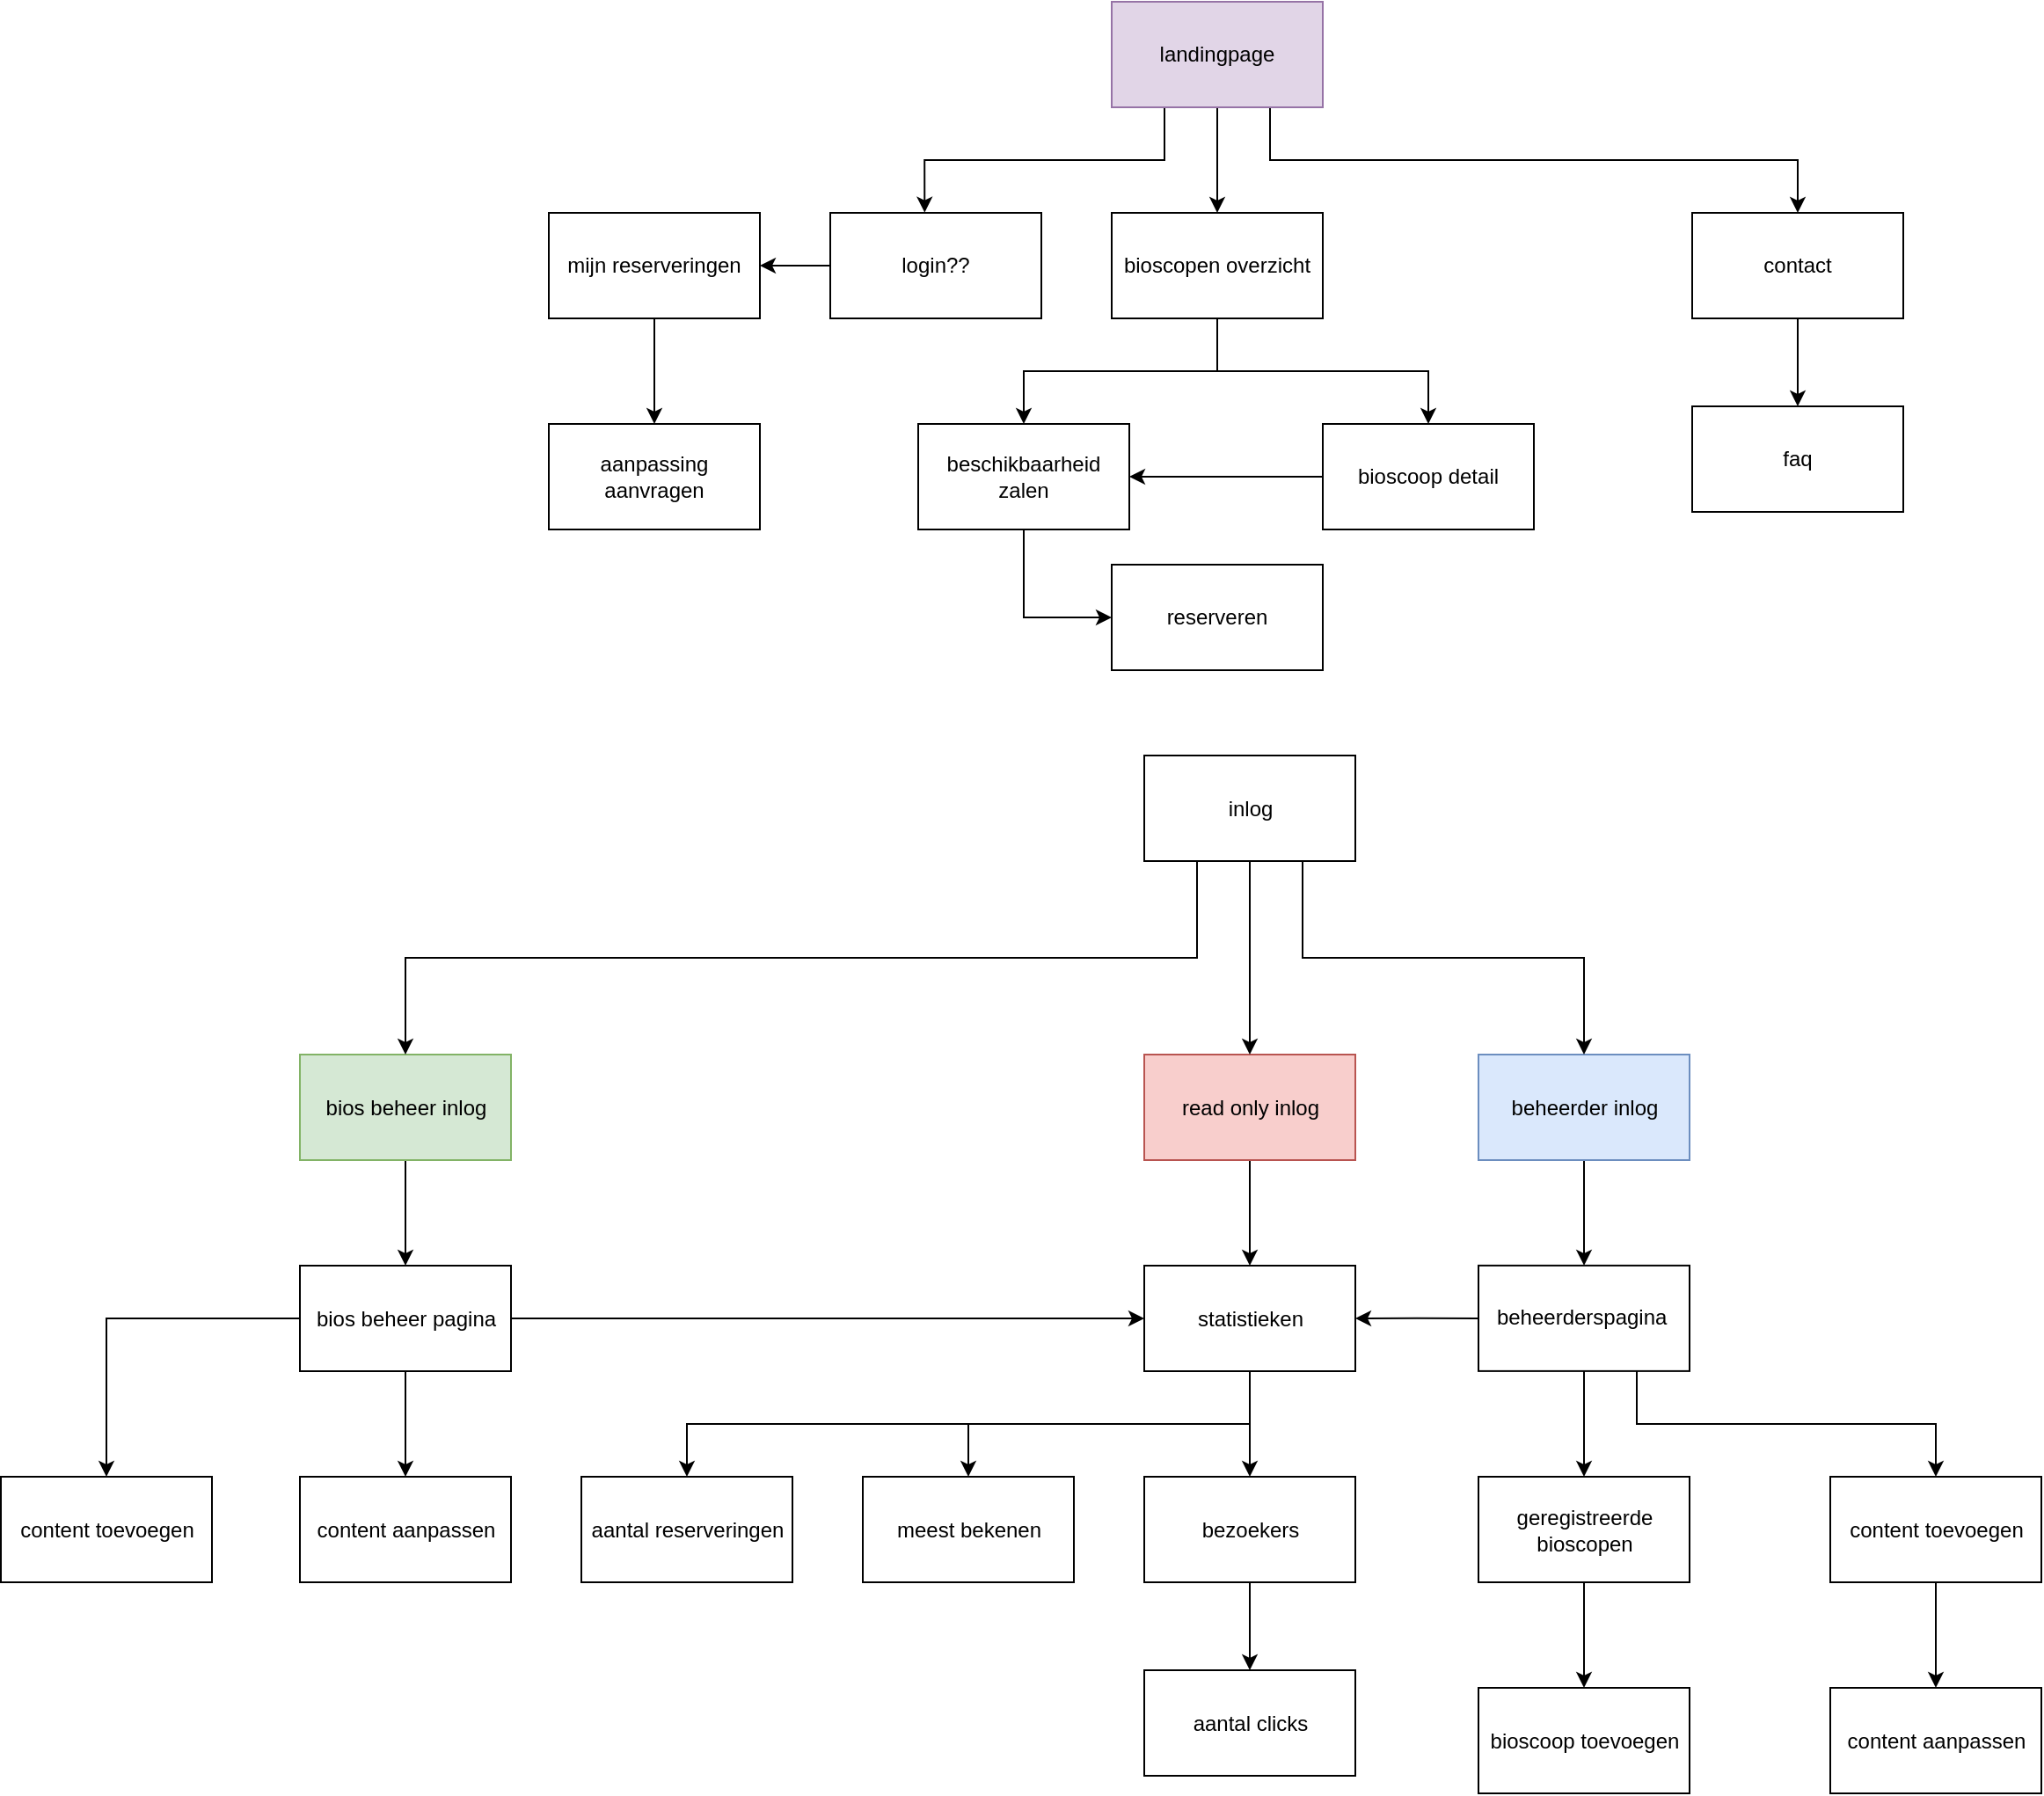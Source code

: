 <mxfile version="11.2.8" type="device" pages="1"><diagram id="arE9d4kxHKKF9Gm5jO9o" name="Page-1"><mxGraphModel dx="1888" dy="548" grid="1" gridSize="10" guides="1" tooltips="1" connect="1" arrows="1" fold="1" page="1" pageScale="1" pageWidth="850" pageHeight="1100" math="0" shadow="0"><root><mxCell id="0"/><mxCell id="1" parent="0"/><mxCell id="0w0Lls-6W8mmQwbWAJEC-14" style="edgeStyle=orthogonalEdgeStyle;rounded=0;orthogonalLoop=1;jettySize=auto;html=1;exitX=0.5;exitY=1;exitDx=0;exitDy=0;entryX=0.5;entryY=0;entryDx=0;entryDy=0;" edge="1" parent="1" source="0w0Lls-6W8mmQwbWAJEC-1" target="0w0Lls-6W8mmQwbWAJEC-2"><mxGeometry relative="1" as="geometry"/></mxCell><mxCell id="0w0Lls-6W8mmQwbWAJEC-16" style="edgeStyle=orthogonalEdgeStyle;rounded=0;orthogonalLoop=1;jettySize=auto;html=1;exitX=0.75;exitY=1;exitDx=0;exitDy=0;" edge="1" parent="1" source="0w0Lls-6W8mmQwbWAJEC-1" target="0w0Lls-6W8mmQwbWAJEC-4"><mxGeometry relative="1" as="geometry"/></mxCell><mxCell id="0w0Lls-6W8mmQwbWAJEC-48" style="edgeStyle=orthogonalEdgeStyle;rounded=0;orthogonalLoop=1;jettySize=auto;html=1;exitX=0.25;exitY=1;exitDx=0;exitDy=0;entryX=0.447;entryY=-0.003;entryDx=0;entryDy=0;entryPerimeter=0;" edge="1" parent="1" source="0w0Lls-6W8mmQwbWAJEC-1" target="0w0Lls-6W8mmQwbWAJEC-47"><mxGeometry relative="1" as="geometry"/></mxCell><mxCell id="0w0Lls-6W8mmQwbWAJEC-1" value="landingpage" style="rounded=0;whiteSpace=wrap;html=1;fillColor=#e1d5e7;strokeColor=#9673a6;" vertex="1" parent="1"><mxGeometry x="320" y="80" width="120" height="60" as="geometry"/></mxCell><mxCell id="0w0Lls-6W8mmQwbWAJEC-78" style="edgeStyle=orthogonalEdgeStyle;rounded=0;orthogonalLoop=1;jettySize=auto;html=1;exitX=0.5;exitY=1;exitDx=0;exitDy=0;entryX=0.5;entryY=0;entryDx=0;entryDy=0;" edge="1" parent="1" source="0w0Lls-6W8mmQwbWAJEC-2" target="0w0Lls-6W8mmQwbWAJEC-24"><mxGeometry relative="1" as="geometry"/></mxCell><mxCell id="0w0Lls-6W8mmQwbWAJEC-79" style="edgeStyle=orthogonalEdgeStyle;rounded=0;orthogonalLoop=1;jettySize=auto;html=1;exitX=0.5;exitY=1;exitDx=0;exitDy=0;" edge="1" parent="1" source="0w0Lls-6W8mmQwbWAJEC-2" target="0w0Lls-6W8mmQwbWAJEC-7"><mxGeometry relative="1" as="geometry"/></mxCell><mxCell id="0w0Lls-6W8mmQwbWAJEC-2" value="bioscopen overzicht" style="rounded=0;whiteSpace=wrap;html=1;" vertex="1" parent="1"><mxGeometry x="320" y="200" width="120" height="60" as="geometry"/></mxCell><mxCell id="0w0Lls-6W8mmQwbWAJEC-23" style="edgeStyle=orthogonalEdgeStyle;rounded=0;orthogonalLoop=1;jettySize=auto;html=1;exitX=0.5;exitY=1;exitDx=0;exitDy=0;entryX=0.5;entryY=0;entryDx=0;entryDy=0;" edge="1" parent="1" source="0w0Lls-6W8mmQwbWAJEC-4" target="0w0Lls-6W8mmQwbWAJEC-20"><mxGeometry relative="1" as="geometry"/></mxCell><mxCell id="0w0Lls-6W8mmQwbWAJEC-4" value="contact" style="rounded=0;whiteSpace=wrap;html=1;" vertex="1" parent="1"><mxGeometry x="650" y="200" width="120" height="60" as="geometry"/></mxCell><mxCell id="0w0Lls-6W8mmQwbWAJEC-81" style="edgeStyle=orthogonalEdgeStyle;rounded=0;orthogonalLoop=1;jettySize=auto;html=1;exitX=0;exitY=0.5;exitDx=0;exitDy=0;entryX=1;entryY=0.5;entryDx=0;entryDy=0;" edge="1" parent="1" source="0w0Lls-6W8mmQwbWAJEC-7" target="0w0Lls-6W8mmQwbWAJEC-24"><mxGeometry relative="1" as="geometry"/></mxCell><mxCell id="0w0Lls-6W8mmQwbWAJEC-7" value="bioscoop detail" style="rounded=0;whiteSpace=wrap;html=1;" vertex="1" parent="1"><mxGeometry x="440" y="320" width="120" height="60" as="geometry"/></mxCell><mxCell id="0w0Lls-6W8mmQwbWAJEC-8" value="reserveren" style="rounded=0;whiteSpace=wrap;html=1;" vertex="1" parent="1"><mxGeometry x="320" y="400" width="120" height="60" as="geometry"/></mxCell><mxCell id="0w0Lls-6W8mmQwbWAJEC-20" value="faq" style="rounded=0;whiteSpace=wrap;html=1;" vertex="1" parent="1"><mxGeometry x="650" y="310" width="120" height="60" as="geometry"/></mxCell><mxCell id="0w0Lls-6W8mmQwbWAJEC-27" style="edgeStyle=orthogonalEdgeStyle;rounded=0;orthogonalLoop=1;jettySize=auto;html=1;exitX=0.5;exitY=1;exitDx=0;exitDy=0;entryX=0;entryY=0.5;entryDx=0;entryDy=0;" edge="1" parent="1" source="0w0Lls-6W8mmQwbWAJEC-24" target="0w0Lls-6W8mmQwbWAJEC-8"><mxGeometry relative="1" as="geometry"/></mxCell><mxCell id="0w0Lls-6W8mmQwbWAJEC-24" value="beschikbaarheid zalen" style="rounded=0;whiteSpace=wrap;html=1;" vertex="1" parent="1"><mxGeometry x="210" y="320" width="120" height="60" as="geometry"/></mxCell><mxCell id="0w0Lls-6W8mmQwbWAJEC-50" style="edgeStyle=orthogonalEdgeStyle;rounded=0;orthogonalLoop=1;jettySize=auto;html=1;exitX=0;exitY=0.5;exitDx=0;exitDy=0;" edge="1" parent="1" source="0w0Lls-6W8mmQwbWAJEC-47" target="0w0Lls-6W8mmQwbWAJEC-49"><mxGeometry relative="1" as="geometry"/></mxCell><mxCell id="0w0Lls-6W8mmQwbWAJEC-47" value="login??" style="rounded=0;whiteSpace=wrap;html=1;" vertex="1" parent="1"><mxGeometry x="160" y="200" width="120" height="60" as="geometry"/></mxCell><mxCell id="0w0Lls-6W8mmQwbWAJEC-52" style="edgeStyle=orthogonalEdgeStyle;rounded=0;orthogonalLoop=1;jettySize=auto;html=1;exitX=0.5;exitY=1;exitDx=0;exitDy=0;entryX=0.5;entryY=0;entryDx=0;entryDy=0;" edge="1" parent="1" source="0w0Lls-6W8mmQwbWAJEC-49" target="0w0Lls-6W8mmQwbWAJEC-51"><mxGeometry relative="1" as="geometry"/></mxCell><mxCell id="0w0Lls-6W8mmQwbWAJEC-49" value="mijn reserveringen" style="rounded=0;whiteSpace=wrap;html=1;" vertex="1" parent="1"><mxGeometry y="200" width="120" height="60" as="geometry"/></mxCell><mxCell id="0w0Lls-6W8mmQwbWAJEC-51" value="aanpassing aanvragen" style="rounded=0;whiteSpace=wrap;html=1;" vertex="1" parent="1"><mxGeometry y="320" width="120" height="60" as="geometry"/></mxCell><mxCell id="0w0Lls-6W8mmQwbWAJEC-113" style="edgeStyle=orthogonalEdgeStyle;rounded=0;orthogonalLoop=1;jettySize=auto;html=1;exitX=0.5;exitY=1;exitDx=0;exitDy=0;" edge="1" parent="1" source="0w0Lls-6W8mmQwbWAJEC-116" target="0w0Lls-6W8mmQwbWAJEC-118"><mxGeometry relative="1" as="geometry"/></mxCell><mxCell id="0w0Lls-6W8mmQwbWAJEC-114" style="edgeStyle=orthogonalEdgeStyle;rounded=0;orthogonalLoop=1;jettySize=auto;html=1;exitX=0.75;exitY=1;exitDx=0;exitDy=0;" edge="1" parent="1" source="0w0Lls-6W8mmQwbWAJEC-116" target="0w0Lls-6W8mmQwbWAJEC-120"><mxGeometry relative="1" as="geometry"/></mxCell><mxCell id="0w0Lls-6W8mmQwbWAJEC-115" style="edgeStyle=orthogonalEdgeStyle;rounded=0;orthogonalLoop=1;jettySize=auto;html=1;exitX=0;exitY=0.5;exitDx=0;exitDy=0;entryX=1;entryY=0.5;entryDx=0;entryDy=0;" edge="1" parent="1" source="0w0Lls-6W8mmQwbWAJEC-116" target="0w0Lls-6W8mmQwbWAJEC-135"><mxGeometry relative="1" as="geometry"/></mxCell><mxCell id="0w0Lls-6W8mmQwbWAJEC-116" value="beheerderspagina&amp;nbsp;" style="rounded=0;whiteSpace=wrap;html=1;" vertex="1" parent="1"><mxGeometry x="528.5" y="798.441" width="120" height="60" as="geometry"/></mxCell><mxCell id="0w0Lls-6W8mmQwbWAJEC-117" style="edgeStyle=orthogonalEdgeStyle;rounded=0;orthogonalLoop=1;jettySize=auto;html=1;exitX=0.5;exitY=1;exitDx=0;exitDy=0;entryX=0.5;entryY=0;entryDx=0;entryDy=0;" edge="1" parent="1" source="0w0Lls-6W8mmQwbWAJEC-118" target="0w0Lls-6W8mmQwbWAJEC-126"><mxGeometry relative="1" as="geometry"/></mxCell><mxCell id="0w0Lls-6W8mmQwbWAJEC-118" value="geregistreerde bioscopen" style="rounded=0;whiteSpace=wrap;html=1;" vertex="1" parent="1"><mxGeometry x="528.5" y="918.5" width="120" height="60" as="geometry"/></mxCell><mxCell id="0w0Lls-6W8mmQwbWAJEC-119" style="edgeStyle=orthogonalEdgeStyle;rounded=0;orthogonalLoop=1;jettySize=auto;html=1;exitX=0.5;exitY=1;exitDx=0;exitDy=0;" edge="1" parent="1" source="0w0Lls-6W8mmQwbWAJEC-120" target="0w0Lls-6W8mmQwbWAJEC-127"><mxGeometry relative="1" as="geometry"/></mxCell><mxCell id="0w0Lls-6W8mmQwbWAJEC-120" value="content toevoegen" style="rounded=0;whiteSpace=wrap;html=1;" vertex="1" parent="1"><mxGeometry x="728.5" y="918.5" width="120" height="60" as="geometry"/></mxCell><mxCell id="0w0Lls-6W8mmQwbWAJEC-121" style="edgeStyle=orthogonalEdgeStyle;rounded=0;orthogonalLoop=1;jettySize=auto;html=1;exitX=0.5;exitY=1;exitDx=0;exitDy=0;entryX=0.5;entryY=0;entryDx=0;entryDy=0;" edge="1" parent="1" source="0w0Lls-6W8mmQwbWAJEC-124" target="0w0Lls-6W8mmQwbWAJEC-125"><mxGeometry relative="1" as="geometry"/></mxCell><mxCell id="0w0Lls-6W8mmQwbWAJEC-122" style="edgeStyle=orthogonalEdgeStyle;rounded=0;orthogonalLoop=1;jettySize=auto;html=1;exitX=1;exitY=0.5;exitDx=0;exitDy=0;entryX=0;entryY=0.5;entryDx=0;entryDy=0;" edge="1" parent="1" source="0w0Lls-6W8mmQwbWAJEC-124" target="0w0Lls-6W8mmQwbWAJEC-135"><mxGeometry relative="1" as="geometry"/></mxCell><mxCell id="0w0Lls-6W8mmQwbWAJEC-123" style="edgeStyle=orthogonalEdgeStyle;rounded=0;orthogonalLoop=1;jettySize=auto;html=1;exitX=0;exitY=0.5;exitDx=0;exitDy=0;entryX=0.5;entryY=0;entryDx=0;entryDy=0;" edge="1" parent="1" source="0w0Lls-6W8mmQwbWAJEC-124" target="0w0Lls-6W8mmQwbWAJEC-143"><mxGeometry relative="1" as="geometry"/></mxCell><mxCell id="0w0Lls-6W8mmQwbWAJEC-124" value="bios beheer pagina" style="rounded=0;whiteSpace=wrap;html=1;" vertex="1" parent="1"><mxGeometry x="-141.5" y="798.5" width="120" height="60" as="geometry"/></mxCell><mxCell id="0w0Lls-6W8mmQwbWAJEC-125" value="content aanpassen" style="rounded=0;whiteSpace=wrap;html=1;" vertex="1" parent="1"><mxGeometry x="-141.5" y="918.5" width="120" height="60" as="geometry"/></mxCell><mxCell id="0w0Lls-6W8mmQwbWAJEC-126" value="bioscoop toevoegen" style="rounded=0;whiteSpace=wrap;html=1;" vertex="1" parent="1"><mxGeometry x="528.5" y="1038.5" width="120" height="60" as="geometry"/></mxCell><mxCell id="0w0Lls-6W8mmQwbWAJEC-127" value="content aanpassen" style="rounded=0;whiteSpace=wrap;html=1;" vertex="1" parent="1"><mxGeometry x="728.5" y="1038.5" width="120" height="60" as="geometry"/></mxCell><mxCell id="0w0Lls-6W8mmQwbWAJEC-128" style="edgeStyle=orthogonalEdgeStyle;rounded=0;orthogonalLoop=1;jettySize=auto;html=1;exitX=0.5;exitY=1;exitDx=0;exitDy=0;entryX=0.5;entryY=0;entryDx=0;entryDy=0;" edge="1" parent="1" source="0w0Lls-6W8mmQwbWAJEC-129" target="0w0Lls-6W8mmQwbWAJEC-135"><mxGeometry relative="1" as="geometry"/></mxCell><mxCell id="0w0Lls-6W8mmQwbWAJEC-129" value="read only inlog" style="rounded=0;whiteSpace=wrap;html=1;fillColor=#f8cecc;strokeColor=#b85450;" vertex="1" parent="1"><mxGeometry x="338.5" y="678.5" width="120" height="60" as="geometry"/></mxCell><mxCell id="0w0Lls-6W8mmQwbWAJEC-130" style="edgeStyle=orthogonalEdgeStyle;rounded=0;orthogonalLoop=1;jettySize=auto;html=1;exitX=0.5;exitY=1;exitDx=0;exitDy=0;entryX=0.5;entryY=0;entryDx=0;entryDy=0;" edge="1" parent="1" source="0w0Lls-6W8mmQwbWAJEC-131" target="0w0Lls-6W8mmQwbWAJEC-116"><mxGeometry relative="1" as="geometry"/></mxCell><mxCell id="0w0Lls-6W8mmQwbWAJEC-131" value="beheerder inlog" style="rounded=0;whiteSpace=wrap;html=1;fillColor=#dae8fc;strokeColor=#6c8ebf;" vertex="1" parent="1"><mxGeometry x="528.5" y="678.5" width="120" height="60" as="geometry"/></mxCell><mxCell id="0w0Lls-6W8mmQwbWAJEC-132" style="edgeStyle=orthogonalEdgeStyle;rounded=0;orthogonalLoop=1;jettySize=auto;html=1;exitX=0.5;exitY=1;exitDx=0;exitDy=0;entryX=0.5;entryY=0;entryDx=0;entryDy=0;" edge="1" parent="1" source="0w0Lls-6W8mmQwbWAJEC-135" target="0w0Lls-6W8mmQwbWAJEC-137"><mxGeometry relative="1" as="geometry"/></mxCell><mxCell id="0w0Lls-6W8mmQwbWAJEC-133" style="edgeStyle=orthogonalEdgeStyle;rounded=0;orthogonalLoop=1;jettySize=auto;html=1;exitX=0.5;exitY=1;exitDx=0;exitDy=0;entryX=0.5;entryY=0;entryDx=0;entryDy=0;" edge="1" parent="1" source="0w0Lls-6W8mmQwbWAJEC-135" target="0w0Lls-6W8mmQwbWAJEC-138"><mxGeometry relative="1" as="geometry"/></mxCell><mxCell id="0w0Lls-6W8mmQwbWAJEC-134" style="edgeStyle=orthogonalEdgeStyle;rounded=0;orthogonalLoop=1;jettySize=auto;html=1;exitX=0.5;exitY=1;exitDx=0;exitDy=0;entryX=0.5;entryY=0;entryDx=0;entryDy=0;" edge="1" parent="1" source="0w0Lls-6W8mmQwbWAJEC-135" target="0w0Lls-6W8mmQwbWAJEC-141"><mxGeometry relative="1" as="geometry"/></mxCell><mxCell id="0w0Lls-6W8mmQwbWAJEC-135" value="statistieken" style="rounded=0;whiteSpace=wrap;html=1;" vertex="1" parent="1"><mxGeometry x="338.5" y="798.5" width="120" height="60" as="geometry"/></mxCell><mxCell id="0w0Lls-6W8mmQwbWAJEC-136" style="edgeStyle=orthogonalEdgeStyle;rounded=0;orthogonalLoop=1;jettySize=auto;html=1;exitX=0.5;exitY=1;exitDx=0;exitDy=0;entryX=0.5;entryY=0;entryDx=0;entryDy=0;" edge="1" parent="1" source="0w0Lls-6W8mmQwbWAJEC-137" target="0w0Lls-6W8mmQwbWAJEC-142"><mxGeometry relative="1" as="geometry"/></mxCell><mxCell id="0w0Lls-6W8mmQwbWAJEC-137" value="bezoekers" style="rounded=0;whiteSpace=wrap;html=1;" vertex="1" parent="1"><mxGeometry x="338.5" y="918.5" width="120" height="60" as="geometry"/></mxCell><mxCell id="0w0Lls-6W8mmQwbWAJEC-138" value="meest bekenen" style="rounded=0;whiteSpace=wrap;html=1;" vertex="1" parent="1"><mxGeometry x="178.5" y="918.5" width="120" height="60" as="geometry"/></mxCell><mxCell id="0w0Lls-6W8mmQwbWAJEC-139" style="edgeStyle=orthogonalEdgeStyle;rounded=0;orthogonalLoop=1;jettySize=auto;html=1;exitX=0.5;exitY=1;exitDx=0;exitDy=0;entryX=0.5;entryY=0;entryDx=0;entryDy=0;" edge="1" parent="1" source="0w0Lls-6W8mmQwbWAJEC-140" target="0w0Lls-6W8mmQwbWAJEC-124"><mxGeometry relative="1" as="geometry"/></mxCell><mxCell id="0w0Lls-6W8mmQwbWAJEC-140" value="bios beheer inlog" style="rounded=0;whiteSpace=wrap;html=1;fillColor=#d5e8d4;strokeColor=#82b366;" vertex="1" parent="1"><mxGeometry x="-141.5" y="678.5" width="120" height="60" as="geometry"/></mxCell><mxCell id="0w0Lls-6W8mmQwbWAJEC-141" value="aantal reserveringen" style="rounded=0;whiteSpace=wrap;html=1;" vertex="1" parent="1"><mxGeometry x="18.5" y="918.5" width="120" height="60" as="geometry"/></mxCell><mxCell id="0w0Lls-6W8mmQwbWAJEC-142" value="aantal clicks" style="rounded=0;whiteSpace=wrap;html=1;" vertex="1" parent="1"><mxGeometry x="338.5" y="1028.5" width="120" height="60" as="geometry"/></mxCell><mxCell id="0w0Lls-6W8mmQwbWAJEC-143" value="content toevoegen" style="rounded=0;whiteSpace=wrap;html=1;" vertex="1" parent="1"><mxGeometry x="-311.5" y="918.5" width="120" height="60" as="geometry"/></mxCell><mxCell id="0w0Lls-6W8mmQwbWAJEC-145" style="edgeStyle=orthogonalEdgeStyle;rounded=0;orthogonalLoop=1;jettySize=auto;html=1;exitX=0.75;exitY=1;exitDx=0;exitDy=0;" edge="1" parent="1" source="0w0Lls-6W8mmQwbWAJEC-144" target="0w0Lls-6W8mmQwbWAJEC-131"><mxGeometry relative="1" as="geometry"/></mxCell><mxCell id="0w0Lls-6W8mmQwbWAJEC-146" style="edgeStyle=orthogonalEdgeStyle;rounded=0;orthogonalLoop=1;jettySize=auto;html=1;exitX=0.5;exitY=1;exitDx=0;exitDy=0;" edge="1" parent="1" source="0w0Lls-6W8mmQwbWAJEC-144" target="0w0Lls-6W8mmQwbWAJEC-129"><mxGeometry relative="1" as="geometry"/></mxCell><mxCell id="0w0Lls-6W8mmQwbWAJEC-147" style="edgeStyle=orthogonalEdgeStyle;rounded=0;orthogonalLoop=1;jettySize=auto;html=1;exitX=0.25;exitY=1;exitDx=0;exitDy=0;" edge="1" parent="1" source="0w0Lls-6W8mmQwbWAJEC-144" target="0w0Lls-6W8mmQwbWAJEC-140"><mxGeometry relative="1" as="geometry"/></mxCell><mxCell id="0w0Lls-6W8mmQwbWAJEC-144" value="inlog" style="rounded=0;whiteSpace=wrap;html=1;" vertex="1" parent="1"><mxGeometry x="338.5" y="508.5" width="120" height="60" as="geometry"/></mxCell></root></mxGraphModel></diagram></mxfile>